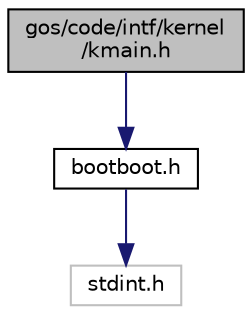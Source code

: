digraph "gos/code/intf/kernel/kmain.h"
{
 // INTERACTIVE_SVG=YES
 // LATEX_PDF_SIZE
  edge [fontname="Helvetica",fontsize="10",labelfontname="Helvetica",labelfontsize="10"];
  node [fontname="Helvetica",fontsize="10",shape=record];
  Node1 [label="gos/code/intf/kernel\l/kmain.h",height=0.2,width=0.4,color="black", fillcolor="grey75", style="filled", fontcolor="black",tooltip="File for what we include in the kmain.c file."];
  Node1 -> Node2 [color="midnightblue",fontsize="10",style="solid",fontname="Helvetica"];
  Node2 [label="bootboot.h",height=0.2,width=0.4,color="black", fillcolor="white", style="filled",URL="$bootboot_8h_source.html",tooltip=" "];
  Node2 -> Node3 [color="midnightblue",fontsize="10",style="solid",fontname="Helvetica"];
  Node3 [label="stdint.h",height=0.2,width=0.4,color="grey75", fillcolor="white", style="filled",tooltip=" "];
}
